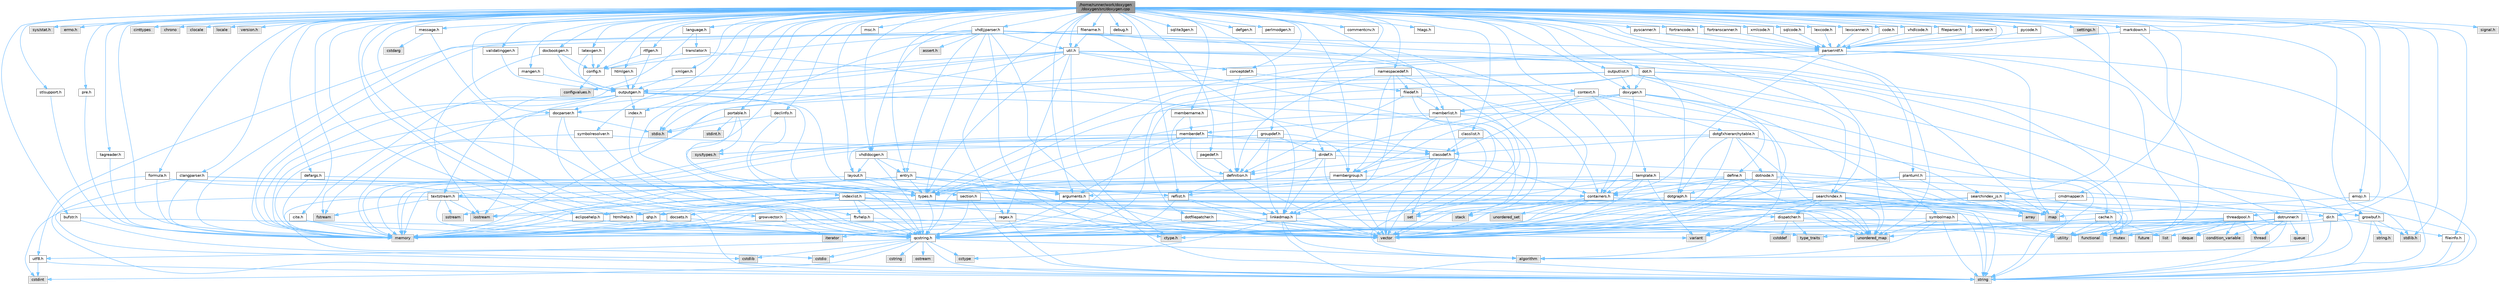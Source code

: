 digraph "/home/runner/work/doxygen/doxygen/src/doxygen.cpp"
{
 // INTERACTIVE_SVG=YES
 // LATEX_PDF_SIZE
  bgcolor="transparent";
  edge [fontname=Helvetica,fontsize=10,labelfontname=Helvetica,labelfontsize=10];
  node [fontname=Helvetica,fontsize=10,shape=box,height=0.2,width=0.4];
  Node1 [label="/home/runner/work/doxygen\l/doxygen/src/doxygen.cpp",height=0.2,width=0.4,color="gray40", fillcolor="grey60", style="filled", fontcolor="black",tooltip=" "];
  Node1 -> Node2 [color="steelblue1",style="solid"];
  Node2 [label="stdio.h",height=0.2,width=0.4,color="grey60", fillcolor="#E0E0E0", style="filled",tooltip=" "];
  Node1 -> Node3 [color="steelblue1",style="solid"];
  Node3 [label="stdlib.h",height=0.2,width=0.4,color="grey60", fillcolor="#E0E0E0", style="filled",tooltip=" "];
  Node1 -> Node4 [color="steelblue1",style="solid"];
  Node4 [label="sys/stat.h",height=0.2,width=0.4,color="grey60", fillcolor="#E0E0E0", style="filled",tooltip=" "];
  Node1 -> Node5 [color="steelblue1",style="solid"];
  Node5 [label="errno.h",height=0.2,width=0.4,color="grey60", fillcolor="#E0E0E0", style="filled",tooltip=" "];
  Node1 -> Node6 [color="steelblue1",style="solid"];
  Node6 [label="algorithm",height=0.2,width=0.4,color="grey60", fillcolor="#E0E0E0", style="filled",tooltip=" "];
  Node1 -> Node7 [color="steelblue1",style="solid"];
  Node7 [label="unordered_map",height=0.2,width=0.4,color="grey60", fillcolor="#E0E0E0", style="filled",tooltip=" "];
  Node1 -> Node8 [color="steelblue1",style="solid"];
  Node8 [label="memory",height=0.2,width=0.4,color="grey60", fillcolor="#E0E0E0", style="filled",tooltip=" "];
  Node1 -> Node9 [color="steelblue1",style="solid"];
  Node9 [label="cinttypes",height=0.2,width=0.4,color="grey60", fillcolor="#E0E0E0", style="filled",tooltip=" "];
  Node1 -> Node10 [color="steelblue1",style="solid"];
  Node10 [label="chrono",height=0.2,width=0.4,color="grey60", fillcolor="#E0E0E0", style="filled",tooltip=" "];
  Node1 -> Node11 [color="steelblue1",style="solid"];
  Node11 [label="clocale",height=0.2,width=0.4,color="grey60", fillcolor="#E0E0E0", style="filled",tooltip=" "];
  Node1 -> Node12 [color="steelblue1",style="solid"];
  Node12 [label="locale",height=0.2,width=0.4,color="grey60", fillcolor="#E0E0E0", style="filled",tooltip=" "];
  Node1 -> Node13 [color="steelblue1",style="solid"];
  Node13 [label="version.h",height=0.2,width=0.4,color="grey60", fillcolor="#E0E0E0", style="filled",tooltip=" "];
  Node1 -> Node14 [color="steelblue1",style="solid"];
  Node14 [label="doxygen.h",height=0.2,width=0.4,color="grey40", fillcolor="white", style="filled",URL="$d1/da1/doxygen_8h.html",tooltip=" "];
  Node14 -> Node15 [color="steelblue1",style="solid"];
  Node15 [label="containers.h",height=0.2,width=0.4,color="grey40", fillcolor="white", style="filled",URL="$d5/d75/containers_8h.html",tooltip=" "];
  Node15 -> Node16 [color="steelblue1",style="solid"];
  Node16 [label="vector",height=0.2,width=0.4,color="grey60", fillcolor="#E0E0E0", style="filled",tooltip=" "];
  Node15 -> Node17 [color="steelblue1",style="solid"];
  Node17 [label="string",height=0.2,width=0.4,color="grey60", fillcolor="#E0E0E0", style="filled",tooltip=" "];
  Node15 -> Node18 [color="steelblue1",style="solid"];
  Node18 [label="set",height=0.2,width=0.4,color="grey60", fillcolor="#E0E0E0", style="filled",tooltip=" "];
  Node15 -> Node19 [color="steelblue1",style="solid"];
  Node19 [label="map",height=0.2,width=0.4,color="grey60", fillcolor="#E0E0E0", style="filled",tooltip=" "];
  Node15 -> Node20 [color="steelblue1",style="solid"];
  Node20 [label="unordered_set",height=0.2,width=0.4,color="grey60", fillcolor="#E0E0E0", style="filled",tooltip=" "];
  Node15 -> Node7 [color="steelblue1",style="solid"];
  Node15 -> Node21 [color="steelblue1",style="solid"];
  Node21 [label="stack",height=0.2,width=0.4,color="grey60", fillcolor="#E0E0E0", style="filled",tooltip=" "];
  Node14 -> Node22 [color="steelblue1",style="solid"];
  Node22 [label="membergroup.h",height=0.2,width=0.4,color="grey40", fillcolor="white", style="filled",URL="$d9/d11/membergroup_8h.html",tooltip=" "];
  Node22 -> Node16 [color="steelblue1",style="solid"];
  Node22 -> Node19 [color="steelblue1",style="solid"];
  Node22 -> Node8 [color="steelblue1",style="solid"];
  Node22 -> Node23 [color="steelblue1",style="solid"];
  Node23 [label="types.h",height=0.2,width=0.4,color="grey40", fillcolor="white", style="filled",URL="$d9/d49/types_8h.html",tooltip="This file contains a number of basic enums and types."];
  Node23 -> Node24 [color="steelblue1",style="solid"];
  Node24 [label="qcstring.h",height=0.2,width=0.4,color="grey40", fillcolor="white", style="filled",URL="$d7/d5c/qcstring_8h.html",tooltip=" "];
  Node24 -> Node17 [color="steelblue1",style="solid"];
  Node24 -> Node6 [color="steelblue1",style="solid"];
  Node24 -> Node25 [color="steelblue1",style="solid"];
  Node25 [label="cctype",height=0.2,width=0.4,color="grey60", fillcolor="#E0E0E0", style="filled",tooltip=" "];
  Node24 -> Node26 [color="steelblue1",style="solid"];
  Node26 [label="cstring",height=0.2,width=0.4,color="grey60", fillcolor="#E0E0E0", style="filled",tooltip=" "];
  Node24 -> Node27 [color="steelblue1",style="solid"];
  Node27 [label="cstdio",height=0.2,width=0.4,color="grey60", fillcolor="#E0E0E0", style="filled",tooltip=" "];
  Node24 -> Node28 [color="steelblue1",style="solid"];
  Node28 [label="cstdlib",height=0.2,width=0.4,color="grey60", fillcolor="#E0E0E0", style="filled",tooltip=" "];
  Node24 -> Node29 [color="steelblue1",style="solid"];
  Node29 [label="cstdint",height=0.2,width=0.4,color="grey60", fillcolor="#E0E0E0", style="filled",tooltip=" "];
  Node24 -> Node30 [color="steelblue1",style="solid"];
  Node30 [label="ostream",height=0.2,width=0.4,color="grey60", fillcolor="#E0E0E0", style="filled",tooltip=" "];
  Node24 -> Node31 [color="steelblue1",style="solid"];
  Node31 [label="utf8.h",height=0.2,width=0.4,color="grey40", fillcolor="white", style="filled",URL="$db/d7c/utf8_8h.html",tooltip="Various UTF8 related helper functions."];
  Node31 -> Node29 [color="steelblue1",style="solid"];
  Node31 -> Node17 [color="steelblue1",style="solid"];
  Node22 -> Node32 [color="steelblue1",style="solid"];
  Node32 [label="reflist.h",height=0.2,width=0.4,color="grey40", fillcolor="white", style="filled",URL="$d1/d02/reflist_8h.html",tooltip=" "];
  Node32 -> Node16 [color="steelblue1",style="solid"];
  Node32 -> Node7 [color="steelblue1",style="solid"];
  Node32 -> Node8 [color="steelblue1",style="solid"];
  Node32 -> Node24 [color="steelblue1",style="solid"];
  Node32 -> Node33 [color="steelblue1",style="solid"];
  Node33 [label="linkedmap.h",height=0.2,width=0.4,color="grey40", fillcolor="white", style="filled",URL="$da/de1/linkedmap_8h.html",tooltip=" "];
  Node33 -> Node7 [color="steelblue1",style="solid"];
  Node33 -> Node16 [color="steelblue1",style="solid"];
  Node33 -> Node8 [color="steelblue1",style="solid"];
  Node33 -> Node17 [color="steelblue1",style="solid"];
  Node33 -> Node6 [color="steelblue1",style="solid"];
  Node33 -> Node25 [color="steelblue1",style="solid"];
  Node33 -> Node24 [color="steelblue1",style="solid"];
  Node14 -> Node34 [color="steelblue1",style="solid"];
  Node34 [label="dirdef.h",height=0.2,width=0.4,color="grey40", fillcolor="white", style="filled",URL="$d6/d15/dirdef_8h.html",tooltip=" "];
  Node34 -> Node16 [color="steelblue1",style="solid"];
  Node34 -> Node19 [color="steelblue1",style="solid"];
  Node34 -> Node24 [color="steelblue1",style="solid"];
  Node34 -> Node33 [color="steelblue1",style="solid"];
  Node34 -> Node35 [color="steelblue1",style="solid"];
  Node35 [label="definition.h",height=0.2,width=0.4,color="grey40", fillcolor="white", style="filled",URL="$df/da1/definition_8h.html",tooltip=" "];
  Node35 -> Node16 [color="steelblue1",style="solid"];
  Node35 -> Node23 [color="steelblue1",style="solid"];
  Node35 -> Node32 [color="steelblue1",style="solid"];
  Node14 -> Node36 [color="steelblue1",style="solid"];
  Node36 [label="memberlist.h",height=0.2,width=0.4,color="grey40", fillcolor="white", style="filled",URL="$dd/d78/memberlist_8h.html",tooltip=" "];
  Node36 -> Node16 [color="steelblue1",style="solid"];
  Node36 -> Node6 [color="steelblue1",style="solid"];
  Node36 -> Node37 [color="steelblue1",style="solid"];
  Node37 [label="memberdef.h",height=0.2,width=0.4,color="grey40", fillcolor="white", style="filled",URL="$d4/d46/memberdef_8h.html",tooltip=" "];
  Node37 -> Node16 [color="steelblue1",style="solid"];
  Node37 -> Node8 [color="steelblue1",style="solid"];
  Node37 -> Node38 [color="steelblue1",style="solid"];
  Node38 [label="sys/types.h",height=0.2,width=0.4,color="grey60", fillcolor="#E0E0E0", style="filled",tooltip=" "];
  Node37 -> Node23 [color="steelblue1",style="solid"];
  Node37 -> Node35 [color="steelblue1",style="solid"];
  Node37 -> Node39 [color="steelblue1",style="solid"];
  Node39 [label="arguments.h",height=0.2,width=0.4,color="grey40", fillcolor="white", style="filled",URL="$df/d9b/arguments_8h.html",tooltip=" "];
  Node39 -> Node16 [color="steelblue1",style="solid"];
  Node39 -> Node24 [color="steelblue1",style="solid"];
  Node37 -> Node40 [color="steelblue1",style="solid"];
  Node40 [label="classdef.h",height=0.2,width=0.4,color="grey40", fillcolor="white", style="filled",URL="$d1/da6/classdef_8h.html",tooltip=" "];
  Node40 -> Node16 [color="steelblue1",style="solid"];
  Node40 -> Node18 [color="steelblue1",style="solid"];
  Node40 -> Node15 [color="steelblue1",style="solid"];
  Node40 -> Node35 [color="steelblue1",style="solid"];
  Node40 -> Node39 [color="steelblue1",style="solid"];
  Node40 -> Node22 [color="steelblue1",style="solid"];
  Node36 -> Node33 [color="steelblue1",style="solid"];
  Node36 -> Node23 [color="steelblue1",style="solid"];
  Node36 -> Node22 [color="steelblue1",style="solid"];
  Node14 -> Node41 [color="steelblue1",style="solid"];
  Node41 [label="define.h",height=0.2,width=0.4,color="grey40", fillcolor="white", style="filled",URL="$df/d67/define_8h.html",tooltip=" "];
  Node41 -> Node16 [color="steelblue1",style="solid"];
  Node41 -> Node8 [color="steelblue1",style="solid"];
  Node41 -> Node17 [color="steelblue1",style="solid"];
  Node41 -> Node7 [color="steelblue1",style="solid"];
  Node41 -> Node24 [color="steelblue1",style="solid"];
  Node41 -> Node15 [color="steelblue1",style="solid"];
  Node14 -> Node42 [color="steelblue1",style="solid"];
  Node42 [label="cache.h",height=0.2,width=0.4,color="grey40", fillcolor="white", style="filled",URL="$d3/d26/cache_8h.html",tooltip=" "];
  Node42 -> Node43 [color="steelblue1",style="solid"];
  Node43 [label="list",height=0.2,width=0.4,color="grey60", fillcolor="#E0E0E0", style="filled",tooltip=" "];
  Node42 -> Node7 [color="steelblue1",style="solid"];
  Node42 -> Node44 [color="steelblue1",style="solid"];
  Node44 [label="mutex",height=0.2,width=0.4,color="grey60", fillcolor="#E0E0E0", style="filled",tooltip=" "];
  Node42 -> Node45 [color="steelblue1",style="solid"];
  Node45 [label="utility",height=0.2,width=0.4,color="grey60", fillcolor="#E0E0E0", style="filled",tooltip=" "];
  Node42 -> Node46 [color="steelblue1",style="solid"];
  Node46 [label="ctype.h",height=0.2,width=0.4,color="grey60", fillcolor="#E0E0E0", style="filled",tooltip=" "];
  Node14 -> Node47 [color="steelblue1",style="solid"];
  Node47 [label="symbolmap.h",height=0.2,width=0.4,color="grey40", fillcolor="white", style="filled",URL="$d7/ddd/symbolmap_8h.html",tooltip=" "];
  Node47 -> Node6 [color="steelblue1",style="solid"];
  Node47 -> Node7 [color="steelblue1",style="solid"];
  Node47 -> Node16 [color="steelblue1",style="solid"];
  Node47 -> Node17 [color="steelblue1",style="solid"];
  Node47 -> Node45 [color="steelblue1",style="solid"];
  Node1 -> Node48 [color="steelblue1",style="solid"];
  Node48 [label="scanner.h",height=0.2,width=0.4,color="grey40", fillcolor="white", style="filled",URL="$db/d62/scanner_8h.html",tooltip=" "];
  Node48 -> Node49 [color="steelblue1",style="solid"];
  Node49 [label="parserintf.h",height=0.2,width=0.4,color="grey40", fillcolor="white", style="filled",URL="$da/d55/parserintf_8h.html",tooltip=" "];
  Node49 -> Node50 [color="steelblue1",style="solid"];
  Node50 [label="functional",height=0.2,width=0.4,color="grey60", fillcolor="#E0E0E0", style="filled",tooltip=" "];
  Node49 -> Node8 [color="steelblue1",style="solid"];
  Node49 -> Node19 [color="steelblue1",style="solid"];
  Node49 -> Node17 [color="steelblue1",style="solid"];
  Node49 -> Node23 [color="steelblue1",style="solid"];
  Node49 -> Node15 [color="steelblue1",style="solid"];
  Node1 -> Node51 [color="steelblue1",style="solid"];
  Node51 [label="entry.h",height=0.2,width=0.4,color="grey40", fillcolor="white", style="filled",URL="$d1/dc6/entry_8h.html",tooltip=" "];
  Node51 -> Node16 [color="steelblue1",style="solid"];
  Node51 -> Node8 [color="steelblue1",style="solid"];
  Node51 -> Node52 [color="steelblue1",style="solid"];
  Node52 [label="sstream",height=0.2,width=0.4,color="grey60", fillcolor="#E0E0E0", style="filled",tooltip=" "];
  Node51 -> Node23 [color="steelblue1",style="solid"];
  Node51 -> Node39 [color="steelblue1",style="solid"];
  Node51 -> Node32 [color="steelblue1",style="solid"];
  Node51 -> Node53 [color="steelblue1",style="solid"];
  Node53 [label="textstream.h",height=0.2,width=0.4,color="grey40", fillcolor="white", style="filled",URL="$d4/d7d/textstream_8h.html",tooltip=" "];
  Node53 -> Node17 [color="steelblue1",style="solid"];
  Node53 -> Node54 [color="steelblue1",style="solid"];
  Node54 [label="iostream",height=0.2,width=0.4,color="grey60", fillcolor="#E0E0E0", style="filled",tooltip=" "];
  Node53 -> Node52 [color="steelblue1",style="solid"];
  Node53 -> Node29 [color="steelblue1",style="solid"];
  Node53 -> Node27 [color="steelblue1",style="solid"];
  Node53 -> Node55 [color="steelblue1",style="solid"];
  Node55 [label="fstream",height=0.2,width=0.4,color="grey60", fillcolor="#E0E0E0", style="filled",tooltip=" "];
  Node53 -> Node56 [color="steelblue1",style="solid"];
  Node56 [label="type_traits",height=0.2,width=0.4,color="grey60", fillcolor="#E0E0E0", style="filled",tooltip=" "];
  Node53 -> Node24 [color="steelblue1",style="solid"];
  Node1 -> Node57 [color="steelblue1",style="solid"];
  Node57 [label="index.h",height=0.2,width=0.4,color="grey40", fillcolor="white", style="filled",URL="$d1/db5/index_8h.html",tooltip=" "];
  Node57 -> Node24 [color="steelblue1",style="solid"];
  Node1 -> Node58 [color="steelblue1",style="solid"];
  Node58 [label="indexlist.h",height=0.2,width=0.4,color="grey40", fillcolor="white", style="filled",URL="$d5/d61/indexlist_8h.html",tooltip=" "];
  Node58 -> Node45 [color="steelblue1",style="solid"];
  Node58 -> Node16 [color="steelblue1",style="solid"];
  Node58 -> Node8 [color="steelblue1",style="solid"];
  Node58 -> Node44 [color="steelblue1",style="solid"];
  Node58 -> Node59 [color="steelblue1",style="solid"];
  Node59 [label="variant",height=0.2,width=0.4,color="grey60", fillcolor="#E0E0E0", style="filled",tooltip=" "];
  Node58 -> Node24 [color="steelblue1",style="solid"];
  Node58 -> Node60 [color="steelblue1",style="solid"];
  Node60 [label="dispatcher.h",height=0.2,width=0.4,color="grey40", fillcolor="white", style="filled",URL="$da/d73/dispatcher_8h.html",tooltip=" "];
  Node60 -> Node61 [color="steelblue1",style="solid"];
  Node61 [label="cstddef",height=0.2,width=0.4,color="grey60", fillcolor="#E0E0E0", style="filled",tooltip=" "];
  Node60 -> Node45 [color="steelblue1",style="solid"];
  Node60 -> Node50 [color="steelblue1",style="solid"];
  Node60 -> Node59 [color="steelblue1",style="solid"];
  Node60 -> Node56 [color="steelblue1",style="solid"];
  Node58 -> Node62 [color="steelblue1",style="solid"];
  Node62 [label="docsets.h",height=0.2,width=0.4,color="grey40", fillcolor="white", style="filled",URL="$d1/db2/docsets_8h.html",tooltip=" "];
  Node62 -> Node8 [color="steelblue1",style="solid"];
  Node62 -> Node24 [color="steelblue1",style="solid"];
  Node58 -> Node63 [color="steelblue1",style="solid"];
  Node63 [label="eclipsehelp.h",height=0.2,width=0.4,color="grey40", fillcolor="white", style="filled",URL="$db/d9e/eclipsehelp_8h.html",tooltip=" "];
  Node63 -> Node8 [color="steelblue1",style="solid"];
  Node63 -> Node24 [color="steelblue1",style="solid"];
  Node58 -> Node64 [color="steelblue1",style="solid"];
  Node64 [label="ftvhelp.h",height=0.2,width=0.4,color="grey40", fillcolor="white", style="filled",URL="$d2/d4a/ftvhelp_8h.html",tooltip=" "];
  Node64 -> Node8 [color="steelblue1",style="solid"];
  Node64 -> Node16 [color="steelblue1",style="solid"];
  Node64 -> Node24 [color="steelblue1",style="solid"];
  Node58 -> Node65 [color="steelblue1",style="solid"];
  Node65 [label="htmlhelp.h",height=0.2,width=0.4,color="grey40", fillcolor="white", style="filled",URL="$d8/dc3/htmlhelp_8h.html",tooltip=" "];
  Node65 -> Node8 [color="steelblue1",style="solid"];
  Node65 -> Node24 [color="steelblue1",style="solid"];
  Node58 -> Node66 [color="steelblue1",style="solid"];
  Node66 [label="qhp.h",height=0.2,width=0.4,color="grey40", fillcolor="white", style="filled",URL="$dc/d20/qhp_8h.html",tooltip=" "];
  Node66 -> Node8 [color="steelblue1",style="solid"];
  Node66 -> Node24 [color="steelblue1",style="solid"];
  Node1 -> Node67 [color="steelblue1",style="solid"];
  Node67 [label="message.h",height=0.2,width=0.4,color="grey40", fillcolor="white", style="filled",URL="$d2/d0d/message_8h.html",tooltip=" "];
  Node67 -> Node68 [color="steelblue1",style="solid"];
  Node68 [label="cstdarg",height=0.2,width=0.4,color="grey60", fillcolor="#E0E0E0", style="filled",tooltip=" "];
  Node67 -> Node24 [color="steelblue1",style="solid"];
  Node1 -> Node69 [color="steelblue1",style="solid"];
  Node69 [label="config.h",height=0.2,width=0.4,color="grey40", fillcolor="white", style="filled",URL="$db/d16/config_8h.html",tooltip=" "];
  Node69 -> Node70 [color="steelblue1",style="solid"];
  Node70 [label="configvalues.h",height=0.2,width=0.4,color="grey60", fillcolor="#E0E0E0", style="filled",tooltip=" "];
  Node1 -> Node71 [color="steelblue1",style="solid"];
  Node71 [label="util.h",height=0.2,width=0.4,color="grey40", fillcolor="white", style="filled",URL="$d8/d3c/util_8h.html",tooltip="A bunch of utility functions."];
  Node71 -> Node8 [color="steelblue1",style="solid"];
  Node71 -> Node7 [color="steelblue1",style="solid"];
  Node71 -> Node6 [color="steelblue1",style="solid"];
  Node71 -> Node50 [color="steelblue1",style="solid"];
  Node71 -> Node55 [color="steelblue1",style="solid"];
  Node71 -> Node46 [color="steelblue1",style="solid"];
  Node71 -> Node23 [color="steelblue1",style="solid"];
  Node71 -> Node72 [color="steelblue1",style="solid"];
  Node72 [label="docparser.h",height=0.2,width=0.4,color="grey40", fillcolor="white", style="filled",URL="$de/d9c/docparser_8h.html",tooltip=" "];
  Node72 -> Node2 [color="steelblue1",style="solid"];
  Node72 -> Node8 [color="steelblue1",style="solid"];
  Node72 -> Node24 [color="steelblue1",style="solid"];
  Node72 -> Node73 [color="steelblue1",style="solid"];
  Node73 [label="growvector.h",height=0.2,width=0.4,color="grey40", fillcolor="white", style="filled",URL="$d7/d50/growvector_8h.html",tooltip=" "];
  Node73 -> Node16 [color="steelblue1",style="solid"];
  Node73 -> Node8 [color="steelblue1",style="solid"];
  Node73 -> Node74 [color="steelblue1",style="solid"];
  Node74 [label="iterator",height=0.2,width=0.4,color="grey60", fillcolor="#E0E0E0", style="filled",tooltip=" "];
  Node71 -> Node15 [color="steelblue1",style="solid"];
  Node71 -> Node75 [color="steelblue1",style="solid"];
  Node75 [label="outputgen.h",height=0.2,width=0.4,color="grey40", fillcolor="white", style="filled",URL="$df/d06/outputgen_8h.html",tooltip=" "];
  Node75 -> Node8 [color="steelblue1",style="solid"];
  Node75 -> Node21 [color="steelblue1",style="solid"];
  Node75 -> Node54 [color="steelblue1",style="solid"];
  Node75 -> Node55 [color="steelblue1",style="solid"];
  Node75 -> Node23 [color="steelblue1",style="solid"];
  Node75 -> Node57 [color="steelblue1",style="solid"];
  Node75 -> Node76 [color="steelblue1",style="solid"];
  Node76 [label="section.h",height=0.2,width=0.4,color="grey40", fillcolor="white", style="filled",URL="$d1/d2a/section_8h.html",tooltip=" "];
  Node76 -> Node17 [color="steelblue1",style="solid"];
  Node76 -> Node7 [color="steelblue1",style="solid"];
  Node76 -> Node24 [color="steelblue1",style="solid"];
  Node76 -> Node33 [color="steelblue1",style="solid"];
  Node75 -> Node53 [color="steelblue1",style="solid"];
  Node75 -> Node72 [color="steelblue1",style="solid"];
  Node71 -> Node77 [color="steelblue1",style="solid"];
  Node77 [label="regex.h",height=0.2,width=0.4,color="grey40", fillcolor="white", style="filled",URL="$d1/d21/regex_8h.html",tooltip=" "];
  Node77 -> Node8 [color="steelblue1",style="solid"];
  Node77 -> Node17 [color="steelblue1",style="solid"];
  Node77 -> Node16 [color="steelblue1",style="solid"];
  Node77 -> Node74 [color="steelblue1",style="solid"];
  Node71 -> Node78 [color="steelblue1",style="solid"];
  Node78 [label="conceptdef.h",height=0.2,width=0.4,color="grey40", fillcolor="white", style="filled",URL="$da/df1/conceptdef_8h.html",tooltip=" "];
  Node78 -> Node35 [color="steelblue1",style="solid"];
  Node78 -> Node79 [color="steelblue1",style="solid"];
  Node79 [label="filedef.h",height=0.2,width=0.4,color="grey40", fillcolor="white", style="filled",URL="$d4/d3a/filedef_8h.html",tooltip=" "];
  Node79 -> Node18 [color="steelblue1",style="solid"];
  Node79 -> Node35 [color="steelblue1",style="solid"];
  Node79 -> Node36 [color="steelblue1",style="solid"];
  Node79 -> Node15 [color="steelblue1",style="solid"];
  Node1 -> Node80 [color="steelblue1",style="solid"];
  Node80 [label="pre.h",height=0.2,width=0.4,color="grey40", fillcolor="white", style="filled",URL="$d3/dbd/pre_8h.html",tooltip=" "];
  Node80 -> Node8 [color="steelblue1",style="solid"];
  Node1 -> Node81 [color="steelblue1",style="solid"];
  Node81 [label="tagreader.h",height=0.2,width=0.4,color="grey40", fillcolor="white", style="filled",URL="$d5/d61/tagreader_8h.html",tooltip=" "];
  Node81 -> Node8 [color="steelblue1",style="solid"];
  Node1 -> Node82 [color="steelblue1",style="solid"];
  Node82 [label="dot.h",height=0.2,width=0.4,color="grey40", fillcolor="white", style="filled",URL="$d6/d4a/dot_8h.html",tooltip=" "];
  Node82 -> Node19 [color="steelblue1",style="solid"];
  Node82 -> Node24 [color="steelblue1",style="solid"];
  Node82 -> Node83 [color="steelblue1",style="solid"];
  Node83 [label="dotgraph.h",height=0.2,width=0.4,color="grey40", fillcolor="white", style="filled",URL="$d0/daa/dotgraph_8h.html",tooltip=" "];
  Node83 -> Node54 [color="steelblue1",style="solid"];
  Node83 -> Node19 [color="steelblue1",style="solid"];
  Node83 -> Node24 [color="steelblue1",style="solid"];
  Node83 -> Node84 [color="steelblue1",style="solid"];
  Node84 [label="dir.h",height=0.2,width=0.4,color="grey40", fillcolor="white", style="filled",URL="$df/d9c/dir_8h.html",tooltip=" "];
  Node84 -> Node17 [color="steelblue1",style="solid"];
  Node84 -> Node8 [color="steelblue1",style="solid"];
  Node84 -> Node85 [color="steelblue1",style="solid"];
  Node85 [label="fileinfo.h",height=0.2,width=0.4,color="grey40", fillcolor="white", style="filled",URL="$df/d45/fileinfo_8h.html",tooltip=" "];
  Node85 -> Node17 [color="steelblue1",style="solid"];
  Node82 -> Node86 [color="steelblue1",style="solid"];
  Node86 [label="dotfilepatcher.h",height=0.2,width=0.4,color="grey40", fillcolor="white", style="filled",URL="$d3/d38/dotfilepatcher_8h.html",tooltip=" "];
  Node86 -> Node16 [color="steelblue1",style="solid"];
  Node86 -> Node24 [color="steelblue1",style="solid"];
  Node82 -> Node87 [color="steelblue1",style="solid"];
  Node87 [label="dotrunner.h",height=0.2,width=0.4,color="grey40", fillcolor="white", style="filled",URL="$d2/dd1/dotrunner_8h.html",tooltip=" "];
  Node87 -> Node17 [color="steelblue1",style="solid"];
  Node87 -> Node88 [color="steelblue1",style="solid"];
  Node88 [label="thread",height=0.2,width=0.4,color="grey60", fillcolor="#E0E0E0", style="filled",tooltip=" "];
  Node87 -> Node43 [color="steelblue1",style="solid"];
  Node87 -> Node89 [color="steelblue1",style="solid"];
  Node89 [label="queue",height=0.2,width=0.4,color="grey60", fillcolor="#E0E0E0", style="filled",tooltip=" "];
  Node87 -> Node44 [color="steelblue1",style="solid"];
  Node87 -> Node90 [color="steelblue1",style="solid"];
  Node90 [label="condition_variable",height=0.2,width=0.4,color="grey60", fillcolor="#E0E0E0", style="filled",tooltip=" "];
  Node87 -> Node8 [color="steelblue1",style="solid"];
  Node87 -> Node24 [color="steelblue1",style="solid"];
  Node82 -> Node14 [color="steelblue1",style="solid"];
  Node1 -> Node91 [color="steelblue1",style="solid"];
  Node91 [label="msc.h",height=0.2,width=0.4,color="grey40", fillcolor="white", style="filled",URL="$dc/d66/msc_8h.html",tooltip=" "];
  Node1 -> Node72 [color="steelblue1",style="solid"];
  Node1 -> Node34 [color="steelblue1",style="solid"];
  Node1 -> Node92 [color="steelblue1",style="solid"];
  Node92 [label="outputlist.h",height=0.2,width=0.4,color="grey40", fillcolor="white", style="filled",URL="$d2/db9/outputlist_8h.html",tooltip=" "];
  Node92 -> Node45 [color="steelblue1",style="solid"];
  Node92 -> Node16 [color="steelblue1",style="solid"];
  Node92 -> Node8 [color="steelblue1",style="solid"];
  Node92 -> Node75 [color="steelblue1",style="solid"];
  Node92 -> Node93 [color="steelblue1",style="solid"];
  Node93 [label="searchindex.h",height=0.2,width=0.4,color="grey40", fillcolor="white", style="filled",URL="$de/d07/searchindex_8h.html",tooltip="Web server based search engine."];
  Node93 -> Node8 [color="steelblue1",style="solid"];
  Node93 -> Node16 [color="steelblue1",style="solid"];
  Node93 -> Node19 [color="steelblue1",style="solid"];
  Node93 -> Node7 [color="steelblue1",style="solid"];
  Node93 -> Node17 [color="steelblue1",style="solid"];
  Node93 -> Node94 [color="steelblue1",style="solid"];
  Node94 [label="array",height=0.2,width=0.4,color="grey60", fillcolor="#E0E0E0", style="filled",tooltip=" "];
  Node93 -> Node59 [color="steelblue1",style="solid"];
  Node93 -> Node24 [color="steelblue1",style="solid"];
  Node93 -> Node95 [color="steelblue1",style="solid"];
  Node95 [label="growbuf.h",height=0.2,width=0.4,color="grey40", fillcolor="white", style="filled",URL="$dd/d72/growbuf_8h.html",tooltip=" "];
  Node95 -> Node45 [color="steelblue1",style="solid"];
  Node95 -> Node3 [color="steelblue1",style="solid"];
  Node95 -> Node96 [color="steelblue1",style="solid"];
  Node96 [label="string.h",height=0.2,width=0.4,color="grey60", fillcolor="#E0E0E0", style="filled",tooltip=" "];
  Node95 -> Node17 [color="steelblue1",style="solid"];
  Node93 -> Node60 [color="steelblue1",style="solid"];
  Node92 -> Node14 [color="steelblue1",style="solid"];
  Node1 -> Node97 [color="steelblue1",style="solid"];
  Node97 [label="declinfo.h",height=0.2,width=0.4,color="grey40", fillcolor="white", style="filled",URL="$d2/d4b/declinfo_8h.html",tooltip=" "];
  Node97 -> Node2 [color="steelblue1",style="solid"];
  Node97 -> Node24 [color="steelblue1",style="solid"];
  Node97 -> Node23 [color="steelblue1",style="solid"];
  Node1 -> Node98 [color="steelblue1",style="solid"];
  Node98 [label="htmlgen.h",height=0.2,width=0.4,color="grey40", fillcolor="white", style="filled",URL="$d8/d56/htmlgen_8h.html",tooltip=" "];
  Node98 -> Node75 [color="steelblue1",style="solid"];
  Node1 -> Node99 [color="steelblue1",style="solid"];
  Node99 [label="latexgen.h",height=0.2,width=0.4,color="grey40", fillcolor="white", style="filled",URL="$d6/d9c/latexgen_8h.html",tooltip=" "];
  Node99 -> Node69 [color="steelblue1",style="solid"];
  Node99 -> Node75 [color="steelblue1",style="solid"];
  Node1 -> Node100 [color="steelblue1",style="solid"];
  Node100 [label="mangen.h",height=0.2,width=0.4,color="grey40", fillcolor="white", style="filled",URL="$da/dc0/mangen_8h.html",tooltip=" "];
  Node100 -> Node75 [color="steelblue1",style="solid"];
  Node1 -> Node101 [color="steelblue1",style="solid"];
  Node101 [label="language.h",height=0.2,width=0.4,color="grey40", fillcolor="white", style="filled",URL="$d8/dce/language_8h.html",tooltip=" "];
  Node101 -> Node102 [color="steelblue1",style="solid"];
  Node102 [label="translator.h",height=0.2,width=0.4,color="grey40", fillcolor="white", style="filled",URL="$d9/df1/translator_8h.html",tooltip=" "];
  Node102 -> Node40 [color="steelblue1",style="solid"];
  Node102 -> Node69 [color="steelblue1",style="solid"];
  Node101 -> Node70 [color="steelblue1",style="solid"];
  Node1 -> Node103 [color="steelblue1",style="solid"];
  Node103 [label="debug.h",height=0.2,width=0.4,color="grey40", fillcolor="white", style="filled",URL="$db/d16/debug_8h.html",tooltip=" "];
  Node1 -> Node65 [color="steelblue1",style="solid"];
  Node1 -> Node66 [color="steelblue1",style="solid"];
  Node1 -> Node64 [color="steelblue1",style="solid"];
  Node1 -> Node104 [color="steelblue1",style="solid"];
  Node104 [label="defargs.h",height=0.2,width=0.4,color="grey40", fillcolor="white", style="filled",URL="$d8/d65/defargs_8h.html",tooltip=" "];
  Node104 -> Node23 [color="steelblue1",style="solid"];
  Node104 -> Node8 [color="steelblue1",style="solid"];
  Node1 -> Node105 [color="steelblue1",style="solid"];
  Node105 [label="rtfgen.h",height=0.2,width=0.4,color="grey40", fillcolor="white", style="filled",URL="$d4/daa/rtfgen_8h.html",tooltip=" "];
  Node105 -> Node69 [color="steelblue1",style="solid"];
  Node105 -> Node75 [color="steelblue1",style="solid"];
  Node1 -> Node106 [color="steelblue1",style="solid"];
  Node106 [label="sqlite3gen.h",height=0.2,width=0.4,color="grey40", fillcolor="white", style="filled",URL="$d1/d0c/sqlite3gen_8h.html",tooltip=" "];
  Node1 -> Node107 [color="steelblue1",style="solid"];
  Node107 [label="xmlgen.h",height=0.2,width=0.4,color="grey40", fillcolor="white", style="filled",URL="$d9/d67/xmlgen_8h.html",tooltip=" "];
  Node107 -> Node75 [color="steelblue1",style="solid"];
  Node1 -> Node108 [color="steelblue1",style="solid"];
  Node108 [label="docbookgen.h",height=0.2,width=0.4,color="grey40", fillcolor="white", style="filled",URL="$de/dea/docbookgen_8h.html",tooltip=" "];
  Node108 -> Node54 [color="steelblue1",style="solid"];
  Node108 -> Node69 [color="steelblue1",style="solid"];
  Node108 -> Node75 [color="steelblue1",style="solid"];
  Node1 -> Node109 [color="steelblue1",style="solid"];
  Node109 [label="defgen.h",height=0.2,width=0.4,color="grey40", fillcolor="white", style="filled",URL="$d2/d59/defgen_8h.html",tooltip=" "];
  Node1 -> Node110 [color="steelblue1",style="solid"];
  Node110 [label="perlmodgen.h",height=0.2,width=0.4,color="grey40", fillcolor="white", style="filled",URL="$df/d82/perlmodgen_8h.html",tooltip=" "];
  Node1 -> Node111 [color="steelblue1",style="solid"];
  Node111 [label="validatinggen.h",height=0.2,width=0.4,color="grey40", fillcolor="white", style="filled",URL="$d3/d4d/validatinggen_8h.html",tooltip=" "];
  Node111 -> Node75 [color="steelblue1",style="solid"];
  Node1 -> Node32 [color="steelblue1",style="solid"];
  Node1 -> Node112 [color="steelblue1",style="solid"];
  Node112 [label="pagedef.h",height=0.2,width=0.4,color="grey40", fillcolor="white", style="filled",URL="$dd/d66/pagedef_8h.html",tooltip=" "];
  Node112 -> Node35 [color="steelblue1",style="solid"];
  Node1 -> Node113 [color="steelblue1",style="solid"];
  Node113 [label="bufstr.h",height=0.2,width=0.4,color="grey40", fillcolor="white", style="filled",URL="$d4/de5/bufstr_8h.html",tooltip=" "];
  Node113 -> Node28 [color="steelblue1",style="solid"];
  Node113 -> Node24 [color="steelblue1",style="solid"];
  Node1 -> Node114 [color="steelblue1",style="solid"];
  Node114 [label="commentcnv.h",height=0.2,width=0.4,color="grey40", fillcolor="white", style="filled",URL="$de/d9a/commentcnv_8h.html",tooltip=" "];
  Node1 -> Node115 [color="steelblue1",style="solid"];
  Node115 [label="cmdmapper.h",height=0.2,width=0.4,color="grey40", fillcolor="white", style="filled",URL="$d3/d42/cmdmapper_8h.html",tooltip=" "];
  Node115 -> Node19 [color="steelblue1",style="solid"];
  Node115 -> Node17 [color="steelblue1",style="solid"];
  Node115 -> Node24 [color="steelblue1",style="solid"];
  Node1 -> Node93 [color="steelblue1",style="solid"];
  Node1 -> Node116 [color="steelblue1",style="solid"];
  Node116 [label="searchindex_js.h",height=0.2,width=0.4,color="grey40", fillcolor="white", style="filled",URL="$dd/de5/searchindex__js_8h.html",tooltip="Javascript based search engine."];
  Node116 -> Node94 [color="steelblue1",style="solid"];
  Node116 -> Node16 [color="steelblue1",style="solid"];
  Node116 -> Node19 [color="steelblue1",style="solid"];
  Node116 -> Node17 [color="steelblue1",style="solid"];
  Node116 -> Node50 [color="steelblue1",style="solid"];
  Node116 -> Node24 [color="steelblue1",style="solid"];
  Node1 -> Node49 [color="steelblue1",style="solid"];
  Node1 -> Node117 [color="steelblue1",style="solid"];
  Node117 [label="htags.h",height=0.2,width=0.4,color="grey40", fillcolor="white", style="filled",URL="$d7/d85/htags_8h.html",tooltip=" "];
  Node1 -> Node118 [color="steelblue1",style="solid"];
  Node118 [label="pycode.h",height=0.2,width=0.4,color="grey40", fillcolor="white", style="filled",URL="$d8/da2/pycode_8h.html",tooltip=" "];
  Node118 -> Node49 [color="steelblue1",style="solid"];
  Node1 -> Node119 [color="steelblue1",style="solid"];
  Node119 [label="pyscanner.h",height=0.2,width=0.4,color="grey40", fillcolor="white", style="filled",URL="$d8/d4b/pyscanner_8h.html",tooltip=" "];
  Node119 -> Node49 [color="steelblue1",style="solid"];
  Node1 -> Node120 [color="steelblue1",style="solid"];
  Node120 [label="fortrancode.h",height=0.2,width=0.4,color="grey40", fillcolor="white", style="filled",URL="$da/d06/fortrancode_8h.html",tooltip=" "];
  Node120 -> Node49 [color="steelblue1",style="solid"];
  Node1 -> Node121 [color="steelblue1",style="solid"];
  Node121 [label="fortranscanner.h",height=0.2,width=0.4,color="grey40", fillcolor="white", style="filled",URL="$d9/d7b/fortranscanner_8h.html",tooltip=" "];
  Node121 -> Node49 [color="steelblue1",style="solid"];
  Node1 -> Node122 [color="steelblue1",style="solid"];
  Node122 [label="xmlcode.h",height=0.2,width=0.4,color="grey40", fillcolor="white", style="filled",URL="$d3/de2/xmlcode_8h.html",tooltip=" "];
  Node122 -> Node49 [color="steelblue1",style="solid"];
  Node1 -> Node123 [color="steelblue1",style="solid"];
  Node123 [label="sqlcode.h",height=0.2,width=0.4,color="grey40", fillcolor="white", style="filled",URL="$d1/db2/sqlcode_8h.html",tooltip=" "];
  Node123 -> Node49 [color="steelblue1",style="solid"];
  Node1 -> Node124 [color="steelblue1",style="solid"];
  Node124 [label="lexcode.h",height=0.2,width=0.4,color="grey40", fillcolor="white", style="filled",URL="$d0/dec/lexcode_8h.html",tooltip=" "];
  Node124 -> Node49 [color="steelblue1",style="solid"];
  Node1 -> Node125 [color="steelblue1",style="solid"];
  Node125 [label="lexscanner.h",height=0.2,width=0.4,color="grey40", fillcolor="white", style="filled",URL="$d9/dd0/lexscanner_8h.html",tooltip=" "];
  Node125 -> Node49 [color="steelblue1",style="solid"];
  Node1 -> Node126 [color="steelblue1",style="solid"];
  Node126 [label="code.h",height=0.2,width=0.4,color="grey40", fillcolor="white", style="filled",URL="$dd/dd8/code_8h.html",tooltip=" "];
  Node126 -> Node49 [color="steelblue1",style="solid"];
  Node1 -> Node127 [color="steelblue1",style="solid"];
  Node127 [label="portable.h",height=0.2,width=0.4,color="grey40", fillcolor="white", style="filled",URL="$d2/de2/portable_8h.html",tooltip="Portable versions of functions that are platform dependent."];
  Node127 -> Node2 [color="steelblue1",style="solid"];
  Node127 -> Node38 [color="steelblue1",style="solid"];
  Node127 -> Node128 [color="steelblue1",style="solid"];
  Node128 [label="stdint.h",height=0.2,width=0.4,color="grey60", fillcolor="#E0E0E0", style="filled",tooltip=" "];
  Node127 -> Node24 [color="steelblue1",style="solid"];
  Node1 -> Node129 [color="steelblue1",style="solid"];
  Node129 [label="vhdljjparser.h",height=0.2,width=0.4,color="grey40", fillcolor="white", style="filled",URL="$d2/d55/vhdljjparser_8h.html",tooltip=" "];
  Node129 -> Node16 [color="steelblue1",style="solid"];
  Node129 -> Node8 [color="steelblue1",style="solid"];
  Node129 -> Node17 [color="steelblue1",style="solid"];
  Node129 -> Node49 [color="steelblue1",style="solid"];
  Node129 -> Node2 [color="steelblue1",style="solid"];
  Node129 -> Node3 [color="steelblue1",style="solid"];
  Node129 -> Node130 [color="steelblue1",style="solid"];
  Node130 [label="assert.h",height=0.2,width=0.4,color="grey60", fillcolor="#E0E0E0", style="filled",tooltip=" "];
  Node129 -> Node46 [color="steelblue1",style="solid"];
  Node129 -> Node23 [color="steelblue1",style="solid"];
  Node129 -> Node51 [color="steelblue1",style="solid"];
  Node129 -> Node131 [color="steelblue1",style="solid"];
  Node131 [label="vhdldocgen.h",height=0.2,width=0.4,color="grey40", fillcolor="white", style="filled",URL="$dd/dec/vhdldocgen_8h.html",tooltip=" "];
  Node131 -> Node24 [color="steelblue1",style="solid"];
  Node131 -> Node132 [color="steelblue1",style="solid"];
  Node132 [label="layout.h",height=0.2,width=0.4,color="grey40", fillcolor="white", style="filled",URL="$db/d51/layout_8h.html",tooltip=" "];
  Node132 -> Node8 [color="steelblue1",style="solid"];
  Node132 -> Node16 [color="steelblue1",style="solid"];
  Node132 -> Node23 [color="steelblue1",style="solid"];
  Node131 -> Node39 [color="steelblue1",style="solid"];
  Node131 -> Node51 [color="steelblue1",style="solid"];
  Node129 -> Node69 [color="steelblue1",style="solid"];
  Node129 -> Node71 [color="steelblue1",style="solid"];
  Node1 -> Node131 [color="steelblue1",style="solid"];
  Node1 -> Node133 [color="steelblue1",style="solid"];
  Node133 [label="vhdlcode.h",height=0.2,width=0.4,color="grey40", fillcolor="white", style="filled",URL="$d7/dfe/vhdlcode_8h.html",tooltip=" "];
  Node133 -> Node49 [color="steelblue1",style="solid"];
  Node1 -> Node63 [color="steelblue1",style="solid"];
  Node1 -> Node134 [color="steelblue1",style="solid"];
  Node134 [label="cite.h",height=0.2,width=0.4,color="grey40", fillcolor="white", style="filled",URL="$d7/d69/cite_8h.html",tooltip=" "];
  Node134 -> Node8 [color="steelblue1",style="solid"];
  Node134 -> Node24 [color="steelblue1",style="solid"];
  Node1 -> Node135 [color="steelblue1",style="solid"];
  Node135 [label="markdown.h",height=0.2,width=0.4,color="grey40", fillcolor="white", style="filled",URL="$d2/d0c/markdown_8h.html",tooltip=" "];
  Node135 -> Node50 [color="steelblue1",style="solid"];
  Node135 -> Node24 [color="steelblue1",style="solid"];
  Node135 -> Node49 [color="steelblue1",style="solid"];
  Node135 -> Node95 [color="steelblue1",style="solid"];
  Node1 -> Node39 [color="steelblue1",style="solid"];
  Node1 -> Node36 [color="steelblue1",style="solid"];
  Node1 -> Node132 [color="steelblue1",style="solid"];
  Node1 -> Node136 [color="steelblue1",style="solid"];
  Node136 [label="groupdef.h",height=0.2,width=0.4,color="grey40", fillcolor="white", style="filled",URL="$d1/de6/groupdef_8h.html",tooltip=" "];
  Node136 -> Node8 [color="steelblue1",style="solid"];
  Node136 -> Node35 [color="steelblue1",style="solid"];
  Node136 -> Node34 [color="steelblue1",style="solid"];
  Node136 -> Node132 [color="steelblue1",style="solid"];
  Node136 -> Node22 [color="steelblue1",style="solid"];
  Node136 -> Node33 [color="steelblue1",style="solid"];
  Node1 -> Node137 [color="steelblue1",style="solid"];
  Node137 [label="classlist.h",height=0.2,width=0.4,color="grey40", fillcolor="white", style="filled",URL="$d2/df8/classlist_8h.html",tooltip=" "];
  Node137 -> Node33 [color="steelblue1",style="solid"];
  Node137 -> Node40 [color="steelblue1",style="solid"];
  Node1 -> Node138 [color="steelblue1",style="solid"];
  Node138 [label="namespacedef.h",height=0.2,width=0.4,color="grey40", fillcolor="white", style="filled",URL="$d7/d97/namespacedef_8h.html",tooltip=" "];
  Node138 -> Node18 [color="steelblue1",style="solid"];
  Node138 -> Node35 [color="steelblue1",style="solid"];
  Node138 -> Node79 [color="steelblue1",style="solid"];
  Node138 -> Node33 [color="steelblue1",style="solid"];
  Node138 -> Node22 [color="steelblue1",style="solid"];
  Node1 -> Node139 [color="steelblue1",style="solid"];
  Node139 [label="filename.h",height=0.2,width=0.4,color="grey40", fillcolor="white", style="filled",URL="$dc/dd6/filename_8h.html",tooltip=" "];
  Node139 -> Node8 [color="steelblue1",style="solid"];
  Node139 -> Node16 [color="steelblue1",style="solid"];
  Node139 -> Node33 [color="steelblue1",style="solid"];
  Node139 -> Node31 [color="steelblue1",style="solid"];
  Node139 -> Node71 [color="steelblue1",style="solid"];
  Node1 -> Node140 [color="steelblue1",style="solid"];
  Node140 [label="membername.h",height=0.2,width=0.4,color="grey40", fillcolor="white", style="filled",URL="$d7/dfc/membername_8h.html",tooltip=" "];
  Node140 -> Node37 [color="steelblue1",style="solid"];
  Node140 -> Node33 [color="steelblue1",style="solid"];
  Node1 -> Node22 [color="steelblue1",style="solid"];
  Node1 -> Node62 [color="steelblue1",style="solid"];
  Node1 -> Node141 [color="steelblue1",style="solid"];
  Node141 [label="formula.h",height=0.2,width=0.4,color="grey40", fillcolor="white", style="filled",URL="$d3/d9a/formula_8h.html",tooltip=" "];
  Node141 -> Node8 [color="steelblue1",style="solid"];
  Node141 -> Node17 [color="steelblue1",style="solid"];
  Node141 -> Node24 [color="steelblue1",style="solid"];
  Node141 -> Node15 [color="steelblue1",style="solid"];
  Node1 -> Node142 [color="steelblue1",style="solid"];
  Node142 [label="settings.h",height=0.2,width=0.4,color="grey60", fillcolor="#E0E0E0", style="filled",tooltip=" "];
  Node1 -> Node143 [color="steelblue1",style="solid"];
  Node143 [label="context.h",height=0.2,width=0.4,color="grey40", fillcolor="white", style="filled",URL="$dc/d1e/context_8h.html",tooltip=" "];
  Node143 -> Node23 [color="steelblue1",style="solid"];
  Node143 -> Node144 [color="steelblue1",style="solid"];
  Node144 [label="template.h",height=0.2,width=0.4,color="grey40", fillcolor="white", style="filled",URL="$de/db8/template_8h.html",tooltip=" "];
  Node144 -> Node16 [color="steelblue1",style="solid"];
  Node144 -> Node8 [color="steelblue1",style="solid"];
  Node144 -> Node50 [color="steelblue1",style="solid"];
  Node144 -> Node59 [color="steelblue1",style="solid"];
  Node144 -> Node24 [color="steelblue1",style="solid"];
  Node144 -> Node15 [color="steelblue1",style="solid"];
  Node143 -> Node40 [color="steelblue1",style="solid"];
  Node143 -> Node116 [color="steelblue1",style="solid"];
  Node143 -> Node36 [color="steelblue1",style="solid"];
  Node143 -> Node145 [color="steelblue1",style="solid"];
  Node145 [label="dotgfxhierarchytable.h",height=0.2,width=0.4,color="grey40", fillcolor="white", style="filled",URL="$d2/de7/dotgfxhierarchytable_8h.html",tooltip=" "];
  Node145 -> Node8 [color="steelblue1",style="solid"];
  Node145 -> Node17 [color="steelblue1",style="solid"];
  Node145 -> Node7 [color="steelblue1",style="solid"];
  Node145 -> Node16 [color="steelblue1",style="solid"];
  Node145 -> Node40 [color="steelblue1",style="solid"];
  Node145 -> Node83 [color="steelblue1",style="solid"];
  Node145 -> Node146 [color="steelblue1",style="solid"];
  Node146 [label="dotnode.h",height=0.2,width=0.4,color="grey40", fillcolor="white", style="filled",URL="$d8/d3b/dotnode_8h.html",tooltip=" "];
  Node146 -> Node16 [color="steelblue1",style="solid"];
  Node146 -> Node19 [color="steelblue1",style="solid"];
  Node146 -> Node147 [color="steelblue1",style="solid"];
  Node147 [label="deque",height=0.2,width=0.4,color="grey60", fillcolor="#E0E0E0", style="filled",tooltip=" "];
  Node146 -> Node54 [color="steelblue1",style="solid"];
  Node146 -> Node83 [color="steelblue1",style="solid"];
  Node1 -> Node148 [color="steelblue1",style="solid"];
  Node148 [label="fileparser.h",height=0.2,width=0.4,color="grey40", fillcolor="white", style="filled",URL="$d5/dc5/fileparser_8h.html",tooltip=" "];
  Node148 -> Node49 [color="steelblue1",style="solid"];
  Node1 -> Node149 [color="steelblue1",style="solid"];
  Node149 [label="emoji.h",height=0.2,width=0.4,color="grey40", fillcolor="white", style="filled",URL="$d6/dd3/emoji_8h.html",tooltip=" "];
  Node149 -> Node19 [color="steelblue1",style="solid"];
  Node149 -> Node17 [color="steelblue1",style="solid"];
  Node1 -> Node150 [color="steelblue1",style="solid"];
  Node150 [label="plantuml.h",height=0.2,width=0.4,color="grey40", fillcolor="white", style="filled",URL="$d3/dde/plantuml_8h.html",tooltip=" "];
  Node150 -> Node19 [color="steelblue1",style="solid"];
  Node150 -> Node17 [color="steelblue1",style="solid"];
  Node150 -> Node15 [color="steelblue1",style="solid"];
  Node150 -> Node24 [color="steelblue1",style="solid"];
  Node1 -> Node151 [color="steelblue1",style="solid"];
  Node151 [label="stlsupport.h",height=0.2,width=0.4,color="grey40", fillcolor="white", style="filled",URL="$d1/d8b/stlsupport_8h.html",tooltip=" "];
  Node151 -> Node8 [color="steelblue1",style="solid"];
  Node1 -> Node152 [color="steelblue1",style="solid"];
  Node152 [label="threadpool.h",height=0.2,width=0.4,color="grey40", fillcolor="white", style="filled",URL="$d3/d40/threadpool_8h.html",tooltip=" "];
  Node152 -> Node90 [color="steelblue1",style="solid"];
  Node152 -> Node147 [color="steelblue1",style="solid"];
  Node152 -> Node50 [color="steelblue1",style="solid"];
  Node152 -> Node153 [color="steelblue1",style="solid"];
  Node153 [label="future",height=0.2,width=0.4,color="grey60", fillcolor="#E0E0E0", style="filled",tooltip=" "];
  Node152 -> Node44 [color="steelblue1",style="solid"];
  Node152 -> Node88 [color="steelblue1",style="solid"];
  Node152 -> Node56 [color="steelblue1",style="solid"];
  Node152 -> Node45 [color="steelblue1",style="solid"];
  Node152 -> Node16 [color="steelblue1",style="solid"];
  Node1 -> Node154 [color="steelblue1",style="solid"];
  Node154 [label="clangparser.h",height=0.2,width=0.4,color="grey40", fillcolor="white", style="filled",URL="$d5/df7/clangparser_8h.html",tooltip=" "];
  Node154 -> Node15 [color="steelblue1",style="solid"];
  Node154 -> Node23 [color="steelblue1",style="solid"];
  Node154 -> Node8 [color="steelblue1",style="solid"];
  Node154 -> Node17 [color="steelblue1",style="solid"];
  Node1 -> Node155 [color="steelblue1",style="solid"];
  Node155 [label="symbolresolver.h",height=0.2,width=0.4,color="grey40", fillcolor="white", style="filled",URL="$d9/db2/symbolresolver_8h.html",tooltip=" "];
  Node155 -> Node8 [color="steelblue1",style="solid"];
  Node155 -> Node24 [color="steelblue1",style="solid"];
  Node155 -> Node40 [color="steelblue1",style="solid"];
  Node1 -> Node77 [color="steelblue1",style="solid"];
  Node1 -> Node85 [color="steelblue1",style="solid"];
  Node1 -> Node84 [color="steelblue1",style="solid"];
  Node1 -> Node78 [color="steelblue1",style="solid"];
  Node1 -> Node156 [color="steelblue1",style="solid"];
  Node156 [label="signal.h",height=0.2,width=0.4,color="grey60", fillcolor="#E0E0E0", style="filled",tooltip=" "];
}
